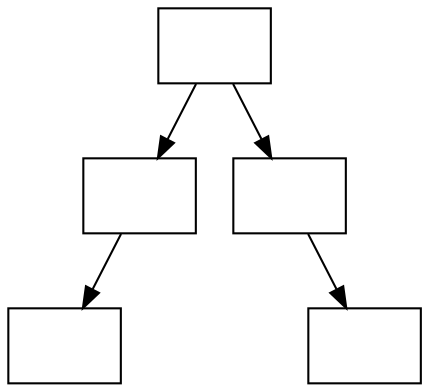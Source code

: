 digraph G {
graph [ordering="out"];  
  a [shape="box", label=""] ;
  b [shape="box", label=""] ;
  c [shape="box", label=""] ;
  d [shape="box", label=""] ;
  e [shape="box", label=""] ;
  //f [shape="box", label=""] ;
  blank [style="invis", label=""]
  //g [shape="box", label=""] ;

a -> b;
a -> c;
b -> d;
b -> blank [style="invis"];
c -> blank [style="invis"];
c -> e;
}
